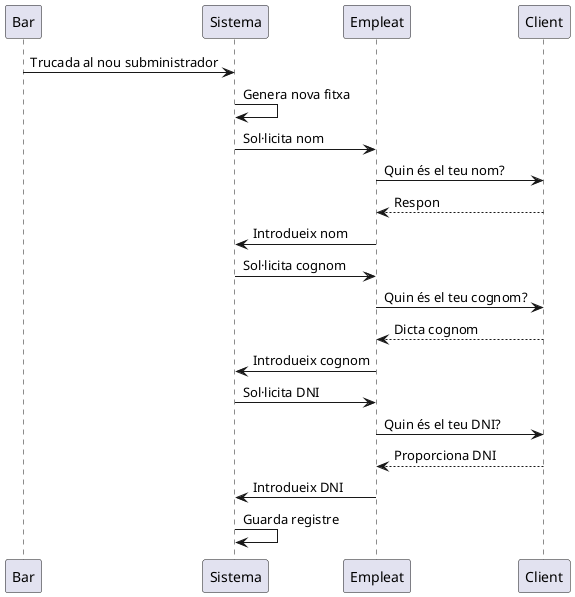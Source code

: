 @startuml
participant Bar
participant Sistema
participant Empleat
participant Client

Bar -> Sistema: Trucada al nou subministrador
Sistema -> Sistema: Genera nova fitxa
Sistema -> Empleat: Sol·licita nom
Empleat -> Client: Quin és el teu nom?
Client --> Empleat: Respon
Empleat -> Sistema: Introdueix nom
Sistema -> Empleat: Sol·licita cognom
Empleat -> Client: Quin és el teu cognom?
Client --> Empleat: Dicta cognom
Empleat -> Sistema: Introdueix cognom
Sistema -> Empleat: Sol·licita DNI
Empleat -> Client: Quin és el teu DNI?
Client --> Empleat: Proporciona DNI
Empleat -> Sistema: Introdueix DNI
Sistema -> Sistema: Guarda registre
@enduml
